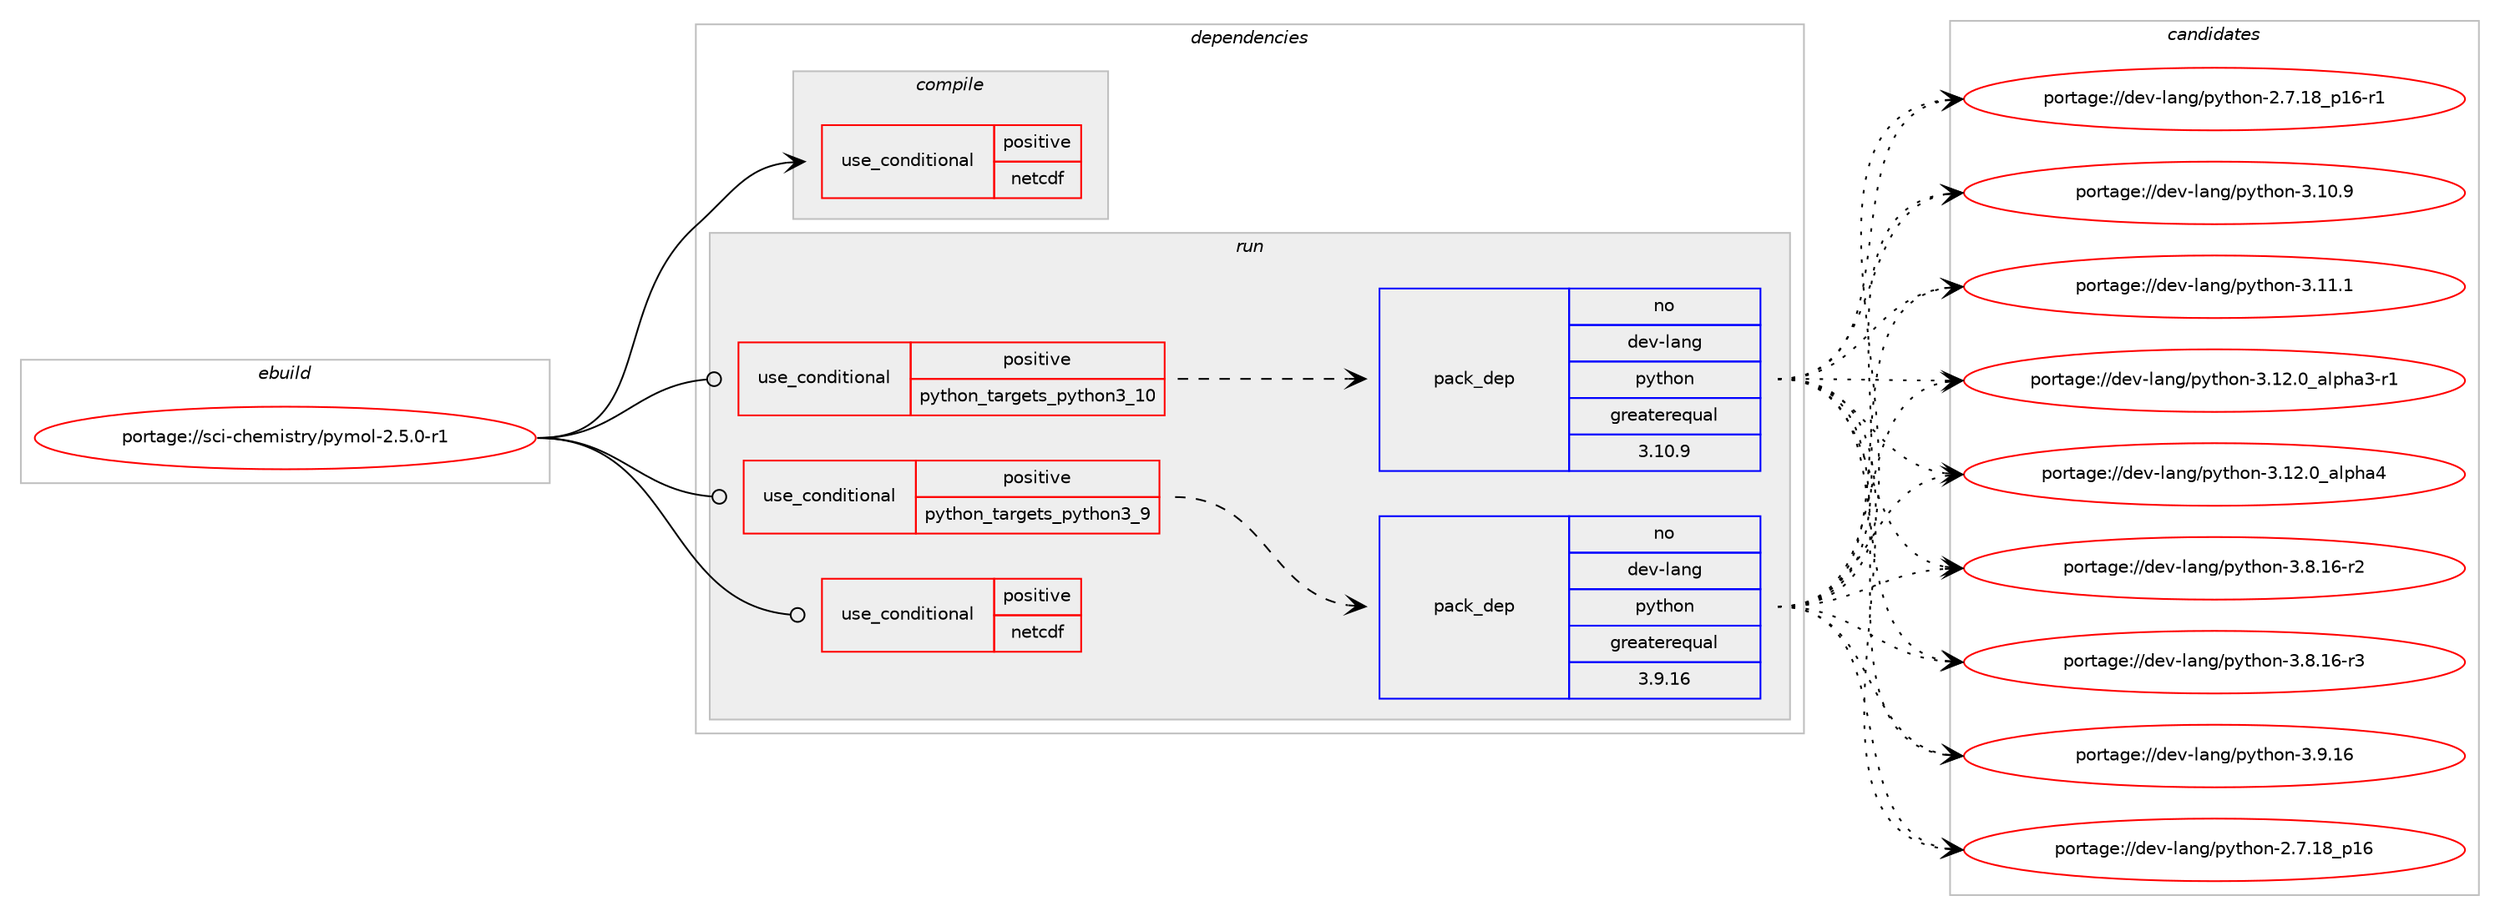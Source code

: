 digraph prolog {

# *************
# Graph options
# *************

newrank=true;
concentrate=true;
compound=true;
graph [rankdir=LR,fontname=Helvetica,fontsize=10,ranksep=1.5];#, ranksep=2.5, nodesep=0.2];
edge  [arrowhead=vee];
node  [fontname=Helvetica,fontsize=10];

# **********
# The ebuild
# **********

subgraph cluster_leftcol {
color=gray;
rank=same;
label=<<i>ebuild</i>>;
id [label="portage://sci-chemistry/pymol-2.5.0-r1", color=red, width=4, href="../sci-chemistry/pymol-2.5.0-r1.svg"];
}

# ****************
# The dependencies
# ****************

subgraph cluster_midcol {
color=gray;
label=<<i>dependencies</i>>;
subgraph cluster_compile {
fillcolor="#eeeeee";
style=filled;
label=<<i>compile</i>>;
subgraph cond1079 {
dependency1671 [label=<<TABLE BORDER="0" CELLBORDER="1" CELLSPACING="0" CELLPADDING="4"><TR><TD ROWSPAN="3" CELLPADDING="10">use_conditional</TD></TR><TR><TD>positive</TD></TR><TR><TD>netcdf</TD></TR></TABLE>>, shape=none, color=red];
# *** BEGIN UNKNOWN DEPENDENCY TYPE (TODO) ***
# dependency1671 -> package_dependency(portage://sci-chemistry/pymol-2.5.0-r1,install,no,sci-libs,netcdf,none,[,,],[slot(0),equal],[])
# *** END UNKNOWN DEPENDENCY TYPE (TODO) ***

}
id:e -> dependency1671:w [weight=20,style="solid",arrowhead="vee"];
# *** BEGIN UNKNOWN DEPENDENCY TYPE (TODO) ***
# id -> package_dependency(portage://sci-chemistry/pymol-2.5.0-r1,install,no,dev-libs,mmtf-cpp,none,[,,],[],[])
# *** END UNKNOWN DEPENDENCY TYPE (TODO) ***

# *** BEGIN UNKNOWN DEPENDENCY TYPE (TODO) ***
# id -> package_dependency(portage://sci-chemistry/pymol-2.5.0-r1,install,no,dev-libs,msgpack,none,[,,],[],[use(enable(cxx),none)])
# *** END UNKNOWN DEPENDENCY TYPE (TODO) ***

# *** BEGIN UNKNOWN DEPENDENCY TYPE (TODO) ***
# id -> package_dependency(portage://sci-chemistry/pymol-2.5.0-r1,install,no,dev-python,PyQt5,none,[,,],[],[use(enable(opengl),none),use(optenable(python_targets_python3_9),negative),use(optenable(python_targets_python3_10),negative)])
# *** END UNKNOWN DEPENDENCY TYPE (TODO) ***

# *** BEGIN UNKNOWN DEPENDENCY TYPE (TODO) ***
# id -> package_dependency(portage://sci-chemistry/pymol-2.5.0-r1,install,no,dev-python,numpy,none,[,,],[],[use(optenable(python_targets_python3_9),negative),use(optenable(python_targets_python3_10),negative)])
# *** END UNKNOWN DEPENDENCY TYPE (TODO) ***

# *** BEGIN UNKNOWN DEPENDENCY TYPE (TODO) ***
# id -> package_dependency(portage://sci-chemistry/pymol-2.5.0-r1,install,no,dev-python,pmw,none,[,,],[],[use(optenable(python_targets_python3_9),negative),use(optenable(python_targets_python3_10),negative)])
# *** END UNKNOWN DEPENDENCY TYPE (TODO) ***

# *** BEGIN UNKNOWN DEPENDENCY TYPE (TODO) ***
# id -> package_dependency(portage://sci-chemistry/pymol-2.5.0-r1,install,no,dev-python,pyopengl,none,[,,],[],[use(optenable(python_targets_python3_9),negative),use(optenable(python_targets_python3_10),negative)])
# *** END UNKNOWN DEPENDENCY TYPE (TODO) ***

# *** BEGIN UNKNOWN DEPENDENCY TYPE (TODO) ***
# id -> package_dependency(portage://sci-chemistry/pymol-2.5.0-r1,install,no,media-libs,freetype,none,[,,],[slot(2)],[])
# *** END UNKNOWN DEPENDENCY TYPE (TODO) ***

# *** BEGIN UNKNOWN DEPENDENCY TYPE (TODO) ***
# id -> package_dependency(portage://sci-chemistry/pymol-2.5.0-r1,install,no,media-libs,glew,none,[,,],[slot(0),equal],[])
# *** END UNKNOWN DEPENDENCY TYPE (TODO) ***

# *** BEGIN UNKNOWN DEPENDENCY TYPE (TODO) ***
# id -> package_dependency(portage://sci-chemistry/pymol-2.5.0-r1,install,no,media-libs,glm,none,[,,],[],[])
# *** END UNKNOWN DEPENDENCY TYPE (TODO) ***

# *** BEGIN UNKNOWN DEPENDENCY TYPE (TODO) ***
# id -> package_dependency(portage://sci-chemistry/pymol-2.5.0-r1,install,no,media-libs,libpng,none,[,,],[slot(0),equal],[])
# *** END UNKNOWN DEPENDENCY TYPE (TODO) ***

# *** BEGIN UNKNOWN DEPENDENCY TYPE (TODO) ***
# id -> package_dependency(portage://sci-chemistry/pymol-2.5.0-r1,install,no,media-video,mpeg-tools,none,[,,],[],[])
# *** END UNKNOWN DEPENDENCY TYPE (TODO) ***

# *** BEGIN UNKNOWN DEPENDENCY TYPE (TODO) ***
# id -> package_dependency(portage://sci-chemistry/pymol-2.5.0-r1,install,no,sys-libs,zlib,none,[,,],[],[])
# *** END UNKNOWN DEPENDENCY TYPE (TODO) ***

}
subgraph cluster_compileandrun {
fillcolor="#eeeeee";
style=filled;
label=<<i>compile and run</i>>;
}
subgraph cluster_run {
fillcolor="#eeeeee";
style=filled;
label=<<i>run</i>>;
subgraph cond1080 {
dependency1672 [label=<<TABLE BORDER="0" CELLBORDER="1" CELLSPACING="0" CELLPADDING="4"><TR><TD ROWSPAN="3" CELLPADDING="10">use_conditional</TD></TR><TR><TD>positive</TD></TR><TR><TD>netcdf</TD></TR></TABLE>>, shape=none, color=red];
# *** BEGIN UNKNOWN DEPENDENCY TYPE (TODO) ***
# dependency1672 -> package_dependency(portage://sci-chemistry/pymol-2.5.0-r1,run,no,sci-libs,netcdf,none,[,,],[slot(0),equal],[])
# *** END UNKNOWN DEPENDENCY TYPE (TODO) ***

}
id:e -> dependency1672:w [weight=20,style="solid",arrowhead="odot"];
subgraph cond1081 {
dependency1673 [label=<<TABLE BORDER="0" CELLBORDER="1" CELLSPACING="0" CELLPADDING="4"><TR><TD ROWSPAN="3" CELLPADDING="10">use_conditional</TD></TR><TR><TD>positive</TD></TR><TR><TD>python_targets_python3_10</TD></TR></TABLE>>, shape=none, color=red];
subgraph pack578 {
dependency1674 [label=<<TABLE BORDER="0" CELLBORDER="1" CELLSPACING="0" CELLPADDING="4" WIDTH="220"><TR><TD ROWSPAN="6" CELLPADDING="30">pack_dep</TD></TR><TR><TD WIDTH="110">no</TD></TR><TR><TD>dev-lang</TD></TR><TR><TD>python</TD></TR><TR><TD>greaterequal</TD></TR><TR><TD>3.10.9</TD></TR></TABLE>>, shape=none, color=blue];
}
dependency1673:e -> dependency1674:w [weight=20,style="dashed",arrowhead="vee"];
}
id:e -> dependency1673:w [weight=20,style="solid",arrowhead="odot"];
subgraph cond1082 {
dependency1675 [label=<<TABLE BORDER="0" CELLBORDER="1" CELLSPACING="0" CELLPADDING="4"><TR><TD ROWSPAN="3" CELLPADDING="10">use_conditional</TD></TR><TR><TD>positive</TD></TR><TR><TD>python_targets_python3_9</TD></TR></TABLE>>, shape=none, color=red];
subgraph pack579 {
dependency1676 [label=<<TABLE BORDER="0" CELLBORDER="1" CELLSPACING="0" CELLPADDING="4" WIDTH="220"><TR><TD ROWSPAN="6" CELLPADDING="30">pack_dep</TD></TR><TR><TD WIDTH="110">no</TD></TR><TR><TD>dev-lang</TD></TR><TR><TD>python</TD></TR><TR><TD>greaterequal</TD></TR><TR><TD>3.9.16</TD></TR></TABLE>>, shape=none, color=blue];
}
dependency1675:e -> dependency1676:w [weight=20,style="dashed",arrowhead="vee"];
}
id:e -> dependency1675:w [weight=20,style="solid",arrowhead="odot"];
# *** BEGIN UNKNOWN DEPENDENCY TYPE (TODO) ***
# id -> package_dependency(portage://sci-chemistry/pymol-2.5.0-r1,run,no,dev-libs,mmtf-cpp,none,[,,],[],[])
# *** END UNKNOWN DEPENDENCY TYPE (TODO) ***

# *** BEGIN UNKNOWN DEPENDENCY TYPE (TODO) ***
# id -> package_dependency(portage://sci-chemistry/pymol-2.5.0-r1,run,no,dev-libs,msgpack,none,[,,],[],[use(enable(cxx),none)])
# *** END UNKNOWN DEPENDENCY TYPE (TODO) ***

# *** BEGIN UNKNOWN DEPENDENCY TYPE (TODO) ***
# id -> package_dependency(portage://sci-chemistry/pymol-2.5.0-r1,run,no,dev-python,PyQt5,none,[,,],[],[use(enable(opengl),none),use(optenable(python_targets_python3_9),negative),use(optenable(python_targets_python3_10),negative)])
# *** END UNKNOWN DEPENDENCY TYPE (TODO) ***

# *** BEGIN UNKNOWN DEPENDENCY TYPE (TODO) ***
# id -> package_dependency(portage://sci-chemistry/pymol-2.5.0-r1,run,no,dev-python,numpy,none,[,,],[],[use(optenable(python_targets_python3_9),negative),use(optenable(python_targets_python3_10),negative)])
# *** END UNKNOWN DEPENDENCY TYPE (TODO) ***

# *** BEGIN UNKNOWN DEPENDENCY TYPE (TODO) ***
# id -> package_dependency(portage://sci-chemistry/pymol-2.5.0-r1,run,no,dev-python,pmw,none,[,,],[],[use(optenable(python_targets_python3_9),negative),use(optenable(python_targets_python3_10),negative)])
# *** END UNKNOWN DEPENDENCY TYPE (TODO) ***

# *** BEGIN UNKNOWN DEPENDENCY TYPE (TODO) ***
# id -> package_dependency(portage://sci-chemistry/pymol-2.5.0-r1,run,no,dev-python,pyopengl,none,[,,],[],[use(optenable(python_targets_python3_9),negative),use(optenable(python_targets_python3_10),negative)])
# *** END UNKNOWN DEPENDENCY TYPE (TODO) ***

# *** BEGIN UNKNOWN DEPENDENCY TYPE (TODO) ***
# id -> package_dependency(portage://sci-chemistry/pymol-2.5.0-r1,run,no,media-libs,freetype,none,[,,],[slot(2)],[])
# *** END UNKNOWN DEPENDENCY TYPE (TODO) ***

# *** BEGIN UNKNOWN DEPENDENCY TYPE (TODO) ***
# id -> package_dependency(portage://sci-chemistry/pymol-2.5.0-r1,run,no,media-libs,glew,none,[,,],[slot(0),equal],[])
# *** END UNKNOWN DEPENDENCY TYPE (TODO) ***

# *** BEGIN UNKNOWN DEPENDENCY TYPE (TODO) ***
# id -> package_dependency(portage://sci-chemistry/pymol-2.5.0-r1,run,no,media-libs,glm,none,[,,],[],[])
# *** END UNKNOWN DEPENDENCY TYPE (TODO) ***

# *** BEGIN UNKNOWN DEPENDENCY TYPE (TODO) ***
# id -> package_dependency(portage://sci-chemistry/pymol-2.5.0-r1,run,no,media-libs,libpng,none,[,,],[slot(0),equal],[])
# *** END UNKNOWN DEPENDENCY TYPE (TODO) ***

# *** BEGIN UNKNOWN DEPENDENCY TYPE (TODO) ***
# id -> package_dependency(portage://sci-chemistry/pymol-2.5.0-r1,run,no,media-video,mpeg-tools,none,[,,],[],[])
# *** END UNKNOWN DEPENDENCY TYPE (TODO) ***

# *** BEGIN UNKNOWN DEPENDENCY TYPE (TODO) ***
# id -> package_dependency(portage://sci-chemistry/pymol-2.5.0-r1,run,no,sci-chemistry,chemical-mime-data,none,[,,],[],[])
# *** END UNKNOWN DEPENDENCY TYPE (TODO) ***

# *** BEGIN UNKNOWN DEPENDENCY TYPE (TODO) ***
# id -> package_dependency(portage://sci-chemistry/pymol-2.5.0-r1,run,no,sys-libs,zlib,none,[,,],[],[])
# *** END UNKNOWN DEPENDENCY TYPE (TODO) ***

}
}

# **************
# The candidates
# **************

subgraph cluster_choices {
rank=same;
color=gray;
label=<<i>candidates</i>>;

subgraph choice578 {
color=black;
nodesep=1;
choice10010111845108971101034711212111610411111045504655464956951124954 [label="portage://dev-lang/python-2.7.18_p16", color=red, width=4,href="../dev-lang/python-2.7.18_p16.svg"];
choice100101118451089711010347112121116104111110455046554649569511249544511449 [label="portage://dev-lang/python-2.7.18_p16-r1", color=red, width=4,href="../dev-lang/python-2.7.18_p16-r1.svg"];
choice10010111845108971101034711212111610411111045514649484657 [label="portage://dev-lang/python-3.10.9", color=red, width=4,href="../dev-lang/python-3.10.9.svg"];
choice10010111845108971101034711212111610411111045514649494649 [label="portage://dev-lang/python-3.11.1", color=red, width=4,href="../dev-lang/python-3.11.1.svg"];
choice10010111845108971101034711212111610411111045514649504648959710811210497514511449 [label="portage://dev-lang/python-3.12.0_alpha3-r1", color=red, width=4,href="../dev-lang/python-3.12.0_alpha3-r1.svg"];
choice1001011184510897110103471121211161041111104551464950464895971081121049752 [label="portage://dev-lang/python-3.12.0_alpha4", color=red, width=4,href="../dev-lang/python-3.12.0_alpha4.svg"];
choice100101118451089711010347112121116104111110455146564649544511450 [label="portage://dev-lang/python-3.8.16-r2", color=red, width=4,href="../dev-lang/python-3.8.16-r2.svg"];
choice100101118451089711010347112121116104111110455146564649544511451 [label="portage://dev-lang/python-3.8.16-r3", color=red, width=4,href="../dev-lang/python-3.8.16-r3.svg"];
choice10010111845108971101034711212111610411111045514657464954 [label="portage://dev-lang/python-3.9.16", color=red, width=4,href="../dev-lang/python-3.9.16.svg"];
dependency1674:e -> choice10010111845108971101034711212111610411111045504655464956951124954:w [style=dotted,weight="100"];
dependency1674:e -> choice100101118451089711010347112121116104111110455046554649569511249544511449:w [style=dotted,weight="100"];
dependency1674:e -> choice10010111845108971101034711212111610411111045514649484657:w [style=dotted,weight="100"];
dependency1674:e -> choice10010111845108971101034711212111610411111045514649494649:w [style=dotted,weight="100"];
dependency1674:e -> choice10010111845108971101034711212111610411111045514649504648959710811210497514511449:w [style=dotted,weight="100"];
dependency1674:e -> choice1001011184510897110103471121211161041111104551464950464895971081121049752:w [style=dotted,weight="100"];
dependency1674:e -> choice100101118451089711010347112121116104111110455146564649544511450:w [style=dotted,weight="100"];
dependency1674:e -> choice100101118451089711010347112121116104111110455146564649544511451:w [style=dotted,weight="100"];
dependency1674:e -> choice10010111845108971101034711212111610411111045514657464954:w [style=dotted,weight="100"];
}
subgraph choice579 {
color=black;
nodesep=1;
choice10010111845108971101034711212111610411111045504655464956951124954 [label="portage://dev-lang/python-2.7.18_p16", color=red, width=4,href="../dev-lang/python-2.7.18_p16.svg"];
choice100101118451089711010347112121116104111110455046554649569511249544511449 [label="portage://dev-lang/python-2.7.18_p16-r1", color=red, width=4,href="../dev-lang/python-2.7.18_p16-r1.svg"];
choice10010111845108971101034711212111610411111045514649484657 [label="portage://dev-lang/python-3.10.9", color=red, width=4,href="../dev-lang/python-3.10.9.svg"];
choice10010111845108971101034711212111610411111045514649494649 [label="portage://dev-lang/python-3.11.1", color=red, width=4,href="../dev-lang/python-3.11.1.svg"];
choice10010111845108971101034711212111610411111045514649504648959710811210497514511449 [label="portage://dev-lang/python-3.12.0_alpha3-r1", color=red, width=4,href="../dev-lang/python-3.12.0_alpha3-r1.svg"];
choice1001011184510897110103471121211161041111104551464950464895971081121049752 [label="portage://dev-lang/python-3.12.0_alpha4", color=red, width=4,href="../dev-lang/python-3.12.0_alpha4.svg"];
choice100101118451089711010347112121116104111110455146564649544511450 [label="portage://dev-lang/python-3.8.16-r2", color=red, width=4,href="../dev-lang/python-3.8.16-r2.svg"];
choice100101118451089711010347112121116104111110455146564649544511451 [label="portage://dev-lang/python-3.8.16-r3", color=red, width=4,href="../dev-lang/python-3.8.16-r3.svg"];
choice10010111845108971101034711212111610411111045514657464954 [label="portage://dev-lang/python-3.9.16", color=red, width=4,href="../dev-lang/python-3.9.16.svg"];
dependency1676:e -> choice10010111845108971101034711212111610411111045504655464956951124954:w [style=dotted,weight="100"];
dependency1676:e -> choice100101118451089711010347112121116104111110455046554649569511249544511449:w [style=dotted,weight="100"];
dependency1676:e -> choice10010111845108971101034711212111610411111045514649484657:w [style=dotted,weight="100"];
dependency1676:e -> choice10010111845108971101034711212111610411111045514649494649:w [style=dotted,weight="100"];
dependency1676:e -> choice10010111845108971101034711212111610411111045514649504648959710811210497514511449:w [style=dotted,weight="100"];
dependency1676:e -> choice1001011184510897110103471121211161041111104551464950464895971081121049752:w [style=dotted,weight="100"];
dependency1676:e -> choice100101118451089711010347112121116104111110455146564649544511450:w [style=dotted,weight="100"];
dependency1676:e -> choice100101118451089711010347112121116104111110455146564649544511451:w [style=dotted,weight="100"];
dependency1676:e -> choice10010111845108971101034711212111610411111045514657464954:w [style=dotted,weight="100"];
}
}

}

